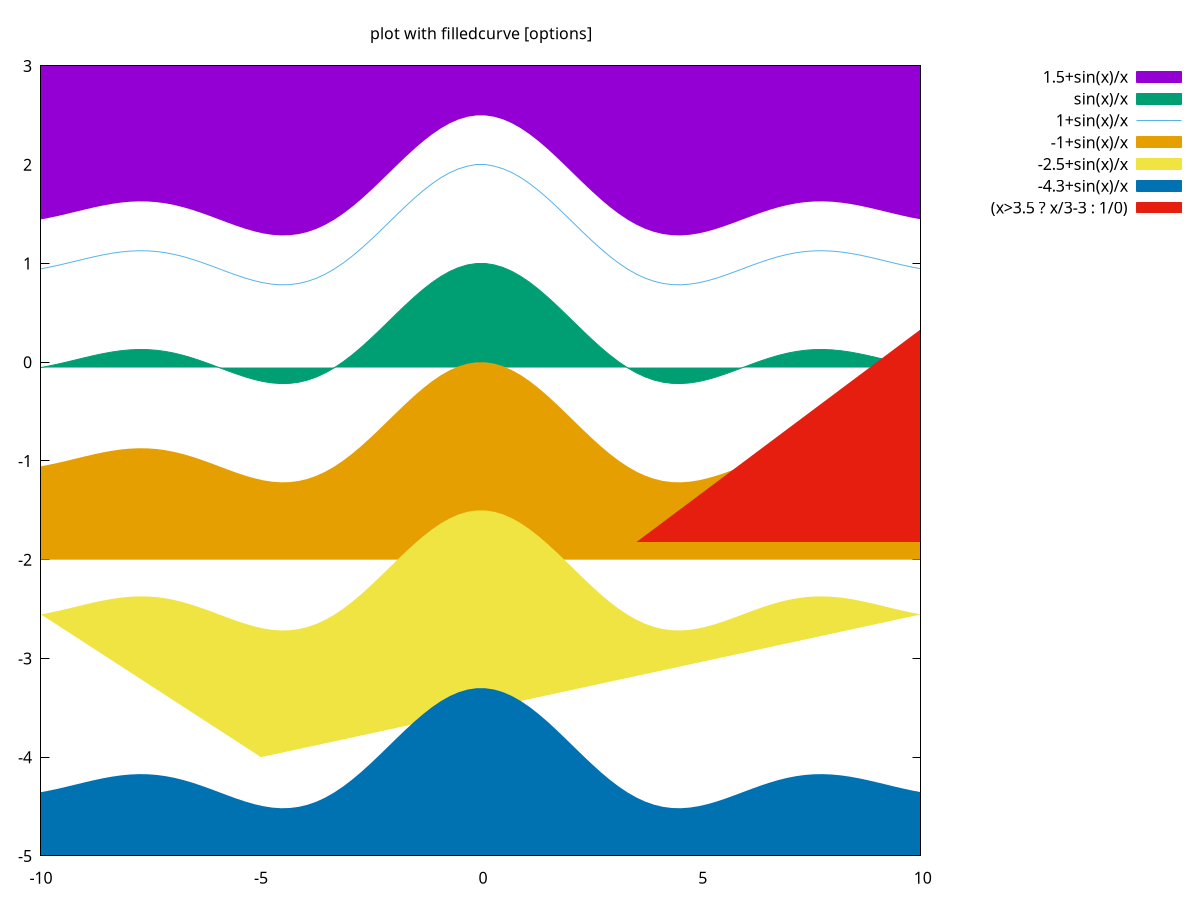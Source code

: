 # set terminal pngcairo  transparent enhanced font "arial,10" fontscale 1.0 size 600, 400 
# set output 'fillcrvs.1.png'
set key outside right top vertical Right noreverse enhanced autotitle nobox
set title "plot with filledcurve [options]" 
set xrange [ * : * ] noreverse writeback
set x2range [ * : * ] noreverse writeback
set yrange [ * : * ] noreverse writeback
set y2range [ * : * ] noreverse writeback
set zrange [ * : * ] noreverse writeback
set cbrange [ * : * ] noreverse writeback
set rrange [ * : * ] noreverse writeback
NO_ANIMATION = 1
plot [-10:10] [-5:3] 	1.5+sin(x)/x with filledcurve x2, 	sin(x)/x with filledcurve, 	1+sin(x)/x with lines, 	-1+sin(x)/x with filledcurve y1=-2, 	-2.5+sin(x)/x with filledcurve xy=-5,-4., 	-4.3+sin(x)/x with filledcurve x1, 	(x>3.5 ? x/3-3 : 1/0) with filledcurve y2
